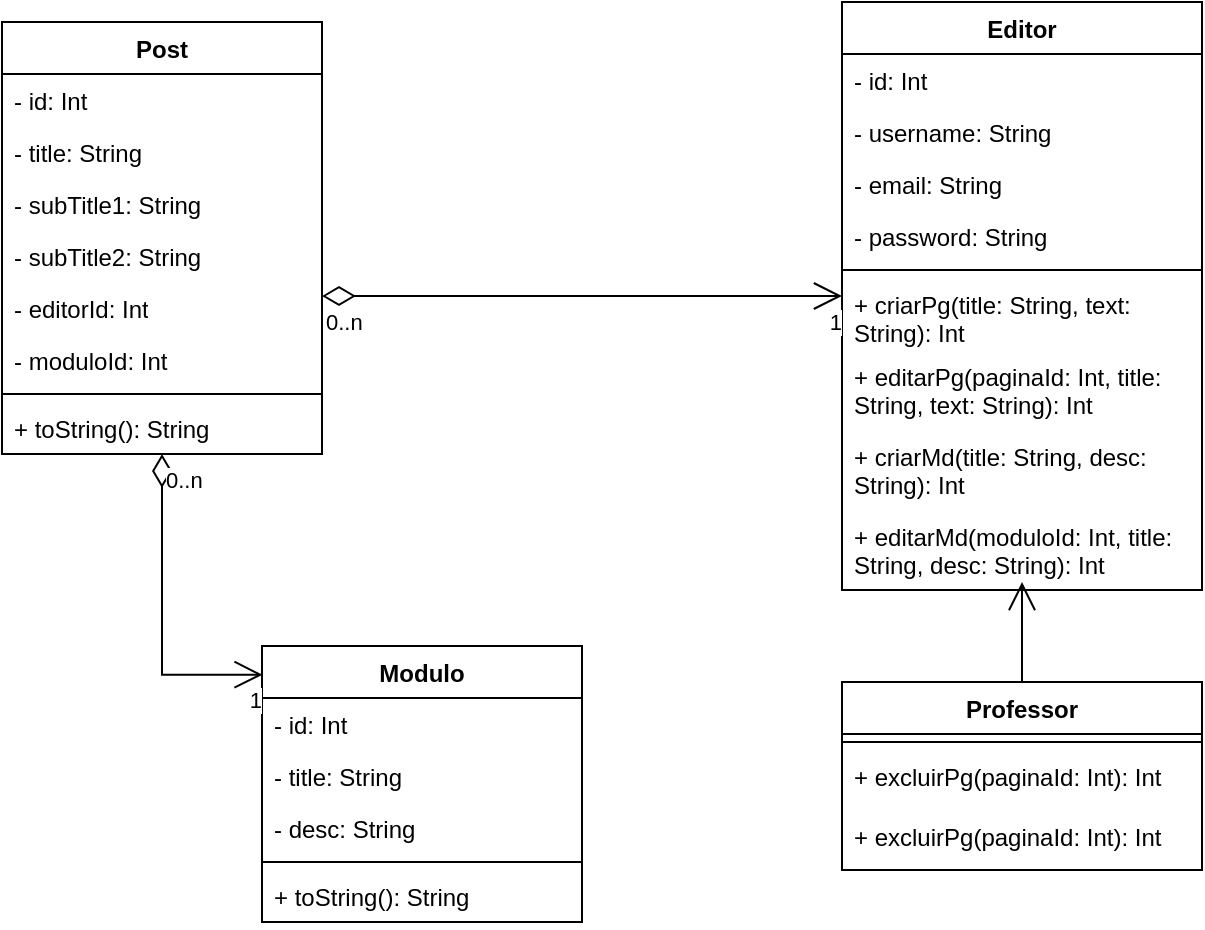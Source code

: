 <mxfile version="23.1.2" type="github">
  <diagram name="Page-1" id="c4acf3e9-155e-7222-9cf6-157b1a14988f">
    <mxGraphModel dx="875" dy="464" grid="1" gridSize="10" guides="1" tooltips="1" connect="1" arrows="1" fold="1" page="1" pageScale="1" pageWidth="850" pageHeight="1100" background="none" math="0" shadow="0">
      <root>
        <mxCell id="0" />
        <mxCell id="1" parent="0" />
        <mxCell id="5d2195bd80daf111-41" style="edgeStyle=orthogonalEdgeStyle;rounded=0;html=1;dashed=1;labelBackgroundColor=none;startFill=0;endArrow=open;endFill=0;endSize=10;fontFamily=Verdana;fontSize=10;" parent="1" source="5d2195bd80daf111-5" edge="1">
          <mxGeometry relative="1" as="geometry">
            <Array as="points" />
            <mxPoint x="730" y="628" as="targetPoint" />
          </mxGeometry>
        </mxCell>
        <mxCell id="5d2195bd80daf111-26" style="edgeStyle=orthogonalEdgeStyle;rounded=0;html=1;dashed=1;labelBackgroundColor=none;startFill=0;endArrow=open;endFill=0;endSize=10;fontFamily=Verdana;fontSize=10;" parent="1" target="5d2195bd80daf111-17" edge="1">
          <mxGeometry relative="1" as="geometry">
            <Array as="points" />
            <mxPoint x="640" y="300" as="sourcePoint" />
          </mxGeometry>
        </mxCell>
        <mxCell id="5d2195bd80daf111-22" style="edgeStyle=orthogonalEdgeStyle;rounded=0;html=1;exitX=1;exitY=0.75;dashed=1;labelBackgroundColor=none;startFill=0;endArrow=open;endFill=0;endSize=10;fontFamily=Verdana;fontSize=10;" parent="1" source="5d2195bd80daf111-18" edge="1">
          <mxGeometry relative="1" as="geometry">
            <Array as="points">
              <mxPoint x="530" y="192" />
              <mxPoint x="530" y="142" />
            </Array>
            <mxPoint x="580" y="141.941" as="targetPoint" />
          </mxGeometry>
        </mxCell>
        <mxCell id="5d2195bd80daf111-24" style="edgeStyle=orthogonalEdgeStyle;rounded=0;html=1;dashed=1;labelBackgroundColor=none;startFill=0;endArrow=open;endFill=0;endSize=10;fontFamily=Verdana;fontSize=10;" parent="1" source="5d2195bd80daf111-19" edge="1">
          <mxGeometry relative="1" as="geometry">
            <Array as="points">
              <mxPoint x="350" y="310" />
              <mxPoint x="350" y="210" />
              <mxPoint x="550" y="210" />
              <mxPoint x="550" y="160" />
            </Array>
            <mxPoint x="580" y="160.059" as="targetPoint" />
          </mxGeometry>
        </mxCell>
        <mxCell id="5d2195bd80daf111-25" style="edgeStyle=orthogonalEdgeStyle;rounded=0;html=1;dashed=1;labelBackgroundColor=none;startFill=0;endArrow=open;endFill=0;endSize=10;fontFamily=Verdana;fontSize=10;" parent="1" source="5d2195bd80daf111-19" edge="1">
          <mxGeometry relative="1" as="geometry">
            <Array as="points">
              <mxPoint x="370" y="340" />
              <mxPoint x="370" y="300" />
            </Array>
            <mxPoint x="450" y="300.059" as="targetPoint" />
          </mxGeometry>
        </mxCell>
        <mxCell id="ZHg-ixxJTeXTov7CO6b7-5" value="Editor" style="swimlane;fontStyle=1;align=center;verticalAlign=top;childLayout=stackLayout;horizontal=1;startSize=26;horizontalStack=0;resizeParent=1;resizeParentMax=0;resizeLast=0;collapsible=1;marginBottom=0;whiteSpace=wrap;html=1;" vertex="1" parent="1">
          <mxGeometry x="510" y="90" width="180" height="294" as="geometry">
            <mxRectangle x="390" y="110" width="100" height="30" as="alternateBounds" />
          </mxGeometry>
        </mxCell>
        <mxCell id="ZHg-ixxJTeXTov7CO6b7-29" value="- id: Int" style="text;strokeColor=none;fillColor=none;align=left;verticalAlign=top;spacingLeft=4;spacingRight=4;overflow=hidden;rotatable=0;points=[[0,0.5],[1,0.5]];portConstraint=eastwest;whiteSpace=wrap;html=1;" vertex="1" parent="ZHg-ixxJTeXTov7CO6b7-5">
          <mxGeometry y="26" width="180" height="26" as="geometry" />
        </mxCell>
        <mxCell id="ZHg-ixxJTeXTov7CO6b7-30" value="- username: String" style="text;strokeColor=none;fillColor=none;align=left;verticalAlign=top;spacingLeft=4;spacingRight=4;overflow=hidden;rotatable=0;points=[[0,0.5],[1,0.5]];portConstraint=eastwest;whiteSpace=wrap;html=1;" vertex="1" parent="ZHg-ixxJTeXTov7CO6b7-5">
          <mxGeometry y="52" width="180" height="26" as="geometry" />
        </mxCell>
        <mxCell id="ZHg-ixxJTeXTov7CO6b7-32" value="- email: String" style="text;strokeColor=none;fillColor=none;align=left;verticalAlign=top;spacingLeft=4;spacingRight=4;overflow=hidden;rotatable=0;points=[[0,0.5],[1,0.5]];portConstraint=eastwest;whiteSpace=wrap;html=1;" vertex="1" parent="ZHg-ixxJTeXTov7CO6b7-5">
          <mxGeometry y="78" width="180" height="26" as="geometry" />
        </mxCell>
        <mxCell id="ZHg-ixxJTeXTov7CO6b7-31" value="- password: String" style="text;strokeColor=none;fillColor=none;align=left;verticalAlign=top;spacingLeft=4;spacingRight=4;overflow=hidden;rotatable=0;points=[[0,0.5],[1,0.5]];portConstraint=eastwest;whiteSpace=wrap;html=1;" vertex="1" parent="ZHg-ixxJTeXTov7CO6b7-5">
          <mxGeometry y="104" width="180" height="26" as="geometry" />
        </mxCell>
        <mxCell id="ZHg-ixxJTeXTov7CO6b7-7" value="" style="line;strokeWidth=1;fillColor=none;align=left;verticalAlign=middle;spacingTop=-1;spacingLeft=3;spacingRight=3;rotatable=0;labelPosition=right;points=[];portConstraint=eastwest;strokeColor=inherit;" vertex="1" parent="ZHg-ixxJTeXTov7CO6b7-5">
          <mxGeometry y="130" width="180" height="8" as="geometry" />
        </mxCell>
        <mxCell id="ZHg-ixxJTeXTov7CO6b7-39" value="+ criarPg(title: String, text: String): Int" style="text;strokeColor=none;fillColor=none;align=left;verticalAlign=top;spacingLeft=4;spacingRight=4;overflow=hidden;rotatable=0;points=[[0,0.5],[1,0.5]];portConstraint=eastwest;whiteSpace=wrap;html=1;" vertex="1" parent="ZHg-ixxJTeXTov7CO6b7-5">
          <mxGeometry y="138" width="180" height="36" as="geometry" />
        </mxCell>
        <mxCell id="ZHg-ixxJTeXTov7CO6b7-40" value="+ editarPg(paginaId: Int, title: String, text: String): Int" style="text;strokeColor=none;fillColor=none;align=left;verticalAlign=top;spacingLeft=4;spacingRight=4;overflow=hidden;rotatable=0;points=[[0,0.5],[1,0.5]];portConstraint=eastwest;whiteSpace=wrap;html=1;" vertex="1" parent="ZHg-ixxJTeXTov7CO6b7-5">
          <mxGeometry y="174" width="180" height="40" as="geometry" />
        </mxCell>
        <mxCell id="ZHg-ixxJTeXTov7CO6b7-54" value="+ criarMd(title: String, desc: String): Int" style="text;strokeColor=none;fillColor=none;align=left;verticalAlign=top;spacingLeft=4;spacingRight=4;overflow=hidden;rotatable=0;points=[[0,0.5],[1,0.5]];portConstraint=eastwest;whiteSpace=wrap;html=1;" vertex="1" parent="ZHg-ixxJTeXTov7CO6b7-5">
          <mxGeometry y="214" width="180" height="40" as="geometry" />
        </mxCell>
        <mxCell id="ZHg-ixxJTeXTov7CO6b7-55" value="+ editarMd(moduloId: Int, title: String, desc: String): Int" style="text;strokeColor=none;fillColor=none;align=left;verticalAlign=top;spacingLeft=4;spacingRight=4;overflow=hidden;rotatable=0;points=[[0,0.5],[1,0.5]];portConstraint=eastwest;whiteSpace=wrap;html=1;" vertex="1" parent="ZHg-ixxJTeXTov7CO6b7-5">
          <mxGeometry y="254" width="180" height="40" as="geometry" />
        </mxCell>
        <mxCell id="ZHg-ixxJTeXTov7CO6b7-12" value="Professor" style="swimlane;fontStyle=1;align=center;verticalAlign=top;childLayout=stackLayout;horizontal=1;startSize=26;horizontalStack=0;resizeParent=1;resizeParentMax=0;resizeLast=0;collapsible=1;marginBottom=0;whiteSpace=wrap;html=1;" vertex="1" parent="1">
          <mxGeometry x="510" y="430" width="180" height="94" as="geometry" />
        </mxCell>
        <mxCell id="ZHg-ixxJTeXTov7CO6b7-14" value="" style="line;strokeWidth=1;fillColor=none;align=left;verticalAlign=middle;spacingTop=-1;spacingLeft=3;spacingRight=3;rotatable=0;labelPosition=right;points=[];portConstraint=eastwest;strokeColor=inherit;" vertex="1" parent="ZHg-ixxJTeXTov7CO6b7-12">
          <mxGeometry y="26" width="180" height="8" as="geometry" />
        </mxCell>
        <mxCell id="ZHg-ixxJTeXTov7CO6b7-34" value="+ excluirPg(paginaId: Int): Int" style="text;strokeColor=none;fillColor=none;align=left;verticalAlign=top;spacingLeft=4;spacingRight=4;overflow=hidden;rotatable=0;points=[[0,0.5],[1,0.5]];portConstraint=eastwest;whiteSpace=wrap;html=1;" vertex="1" parent="ZHg-ixxJTeXTov7CO6b7-12">
          <mxGeometry y="34" width="180" height="30" as="geometry" />
        </mxCell>
        <mxCell id="ZHg-ixxJTeXTov7CO6b7-56" value="+ excluirPg(paginaId: Int): Int" style="text;strokeColor=none;fillColor=none;align=left;verticalAlign=top;spacingLeft=4;spacingRight=4;overflow=hidden;rotatable=0;points=[[0,0.5],[1,0.5]];portConstraint=eastwest;whiteSpace=wrap;html=1;" vertex="1" parent="ZHg-ixxJTeXTov7CO6b7-12">
          <mxGeometry y="64" width="180" height="30" as="geometry" />
        </mxCell>
        <mxCell id="ZHg-ixxJTeXTov7CO6b7-19" value="" style="endArrow=open;endFill=1;endSize=12;html=1;rounded=0;exitX=0.5;exitY=0;exitDx=0;exitDy=0;" edge="1" parent="1" source="ZHg-ixxJTeXTov7CO6b7-12">
          <mxGeometry width="160" relative="1" as="geometry">
            <mxPoint x="610" y="340" as="sourcePoint" />
            <mxPoint x="600" y="380" as="targetPoint" />
          </mxGeometry>
        </mxCell>
        <mxCell id="ZHg-ixxJTeXTov7CO6b7-35" value="Post" style="swimlane;fontStyle=1;align=center;verticalAlign=top;childLayout=stackLayout;horizontal=1;startSize=26;horizontalStack=0;resizeParent=1;resizeParentMax=0;resizeLast=0;collapsible=1;marginBottom=0;whiteSpace=wrap;html=1;" vertex="1" parent="1">
          <mxGeometry x="90" y="100" width="160" height="216" as="geometry" />
        </mxCell>
        <mxCell id="ZHg-ixxJTeXTov7CO6b7-36" value="- id: Int" style="text;strokeColor=none;fillColor=none;align=left;verticalAlign=top;spacingLeft=4;spacingRight=4;overflow=hidden;rotatable=0;points=[[0,0.5],[1,0.5]];portConstraint=eastwest;whiteSpace=wrap;html=1;" vertex="1" parent="ZHg-ixxJTeXTov7CO6b7-35">
          <mxGeometry y="26" width="160" height="26" as="geometry" />
        </mxCell>
        <mxCell id="ZHg-ixxJTeXTov7CO6b7-42" value="- title: String" style="text;strokeColor=none;fillColor=none;align=left;verticalAlign=top;spacingLeft=4;spacingRight=4;overflow=hidden;rotatable=0;points=[[0,0.5],[1,0.5]];portConstraint=eastwest;whiteSpace=wrap;html=1;" vertex="1" parent="ZHg-ixxJTeXTov7CO6b7-35">
          <mxGeometry y="52" width="160" height="26" as="geometry" />
        </mxCell>
        <mxCell id="ZHg-ixxJTeXTov7CO6b7-41" value="- subTitle1: String" style="text;strokeColor=none;fillColor=none;align=left;verticalAlign=top;spacingLeft=4;spacingRight=4;overflow=hidden;rotatable=0;points=[[0,0.5],[1,0.5]];portConstraint=eastwest;whiteSpace=wrap;html=1;" vertex="1" parent="ZHg-ixxJTeXTov7CO6b7-35">
          <mxGeometry y="78" width="160" height="26" as="geometry" />
        </mxCell>
        <mxCell id="ZHg-ixxJTeXTov7CO6b7-43" value="- subTitle2: String" style="text;strokeColor=none;fillColor=none;align=left;verticalAlign=top;spacingLeft=4;spacingRight=4;overflow=hidden;rotatable=0;points=[[0,0.5],[1,0.5]];portConstraint=eastwest;whiteSpace=wrap;html=1;" vertex="1" parent="ZHg-ixxJTeXTov7CO6b7-35">
          <mxGeometry y="104" width="160" height="26" as="geometry" />
        </mxCell>
        <mxCell id="ZHg-ixxJTeXTov7CO6b7-44" value="- editorId: Int" style="text;strokeColor=none;fillColor=none;align=left;verticalAlign=top;spacingLeft=4;spacingRight=4;overflow=hidden;rotatable=0;points=[[0,0.5],[1,0.5]];portConstraint=eastwest;whiteSpace=wrap;html=1;" vertex="1" parent="ZHg-ixxJTeXTov7CO6b7-35">
          <mxGeometry y="130" width="160" height="26" as="geometry" />
        </mxCell>
        <mxCell id="ZHg-ixxJTeXTov7CO6b7-57" value="- moduloId: Int" style="text;strokeColor=none;fillColor=none;align=left;verticalAlign=top;spacingLeft=4;spacingRight=4;overflow=hidden;rotatable=0;points=[[0,0.5],[1,0.5]];portConstraint=eastwest;whiteSpace=wrap;html=1;" vertex="1" parent="ZHg-ixxJTeXTov7CO6b7-35">
          <mxGeometry y="156" width="160" height="26" as="geometry" />
        </mxCell>
        <mxCell id="ZHg-ixxJTeXTov7CO6b7-37" value="" style="line;strokeWidth=1;fillColor=none;align=left;verticalAlign=middle;spacingTop=-1;spacingLeft=3;spacingRight=3;rotatable=0;labelPosition=right;points=[];portConstraint=eastwest;strokeColor=inherit;" vertex="1" parent="ZHg-ixxJTeXTov7CO6b7-35">
          <mxGeometry y="182" width="160" height="8" as="geometry" />
        </mxCell>
        <mxCell id="ZHg-ixxJTeXTov7CO6b7-38" value="+ toString(): String" style="text;strokeColor=none;fillColor=none;align=left;verticalAlign=top;spacingLeft=4;spacingRight=4;overflow=hidden;rotatable=0;points=[[0,0.5],[1,0.5]];portConstraint=eastwest;whiteSpace=wrap;html=1;" vertex="1" parent="ZHg-ixxJTeXTov7CO6b7-35">
          <mxGeometry y="190" width="160" height="26" as="geometry" />
        </mxCell>
        <mxCell id="ZHg-ixxJTeXTov7CO6b7-45" value="Modulo" style="swimlane;fontStyle=1;align=center;verticalAlign=top;childLayout=stackLayout;horizontal=1;startSize=26;horizontalStack=0;resizeParent=1;resizeParentMax=0;resizeLast=0;collapsible=1;marginBottom=0;whiteSpace=wrap;html=1;" vertex="1" parent="1">
          <mxGeometry x="220" y="412" width="160" height="138" as="geometry" />
        </mxCell>
        <mxCell id="ZHg-ixxJTeXTov7CO6b7-46" value="- id: Int" style="text;strokeColor=none;fillColor=none;align=left;verticalAlign=top;spacingLeft=4;spacingRight=4;overflow=hidden;rotatable=0;points=[[0,0.5],[1,0.5]];portConstraint=eastwest;whiteSpace=wrap;html=1;" vertex="1" parent="ZHg-ixxJTeXTov7CO6b7-45">
          <mxGeometry y="26" width="160" height="26" as="geometry" />
        </mxCell>
        <mxCell id="ZHg-ixxJTeXTov7CO6b7-52" value="- title: String" style="text;strokeColor=none;fillColor=none;align=left;verticalAlign=top;spacingLeft=4;spacingRight=4;overflow=hidden;rotatable=0;points=[[0,0.5],[1,0.5]];portConstraint=eastwest;whiteSpace=wrap;html=1;" vertex="1" parent="ZHg-ixxJTeXTov7CO6b7-45">
          <mxGeometry y="52" width="160" height="26" as="geometry" />
        </mxCell>
        <mxCell id="ZHg-ixxJTeXTov7CO6b7-53" value="- desc: String" style="text;strokeColor=none;fillColor=none;align=left;verticalAlign=top;spacingLeft=4;spacingRight=4;overflow=hidden;rotatable=0;points=[[0,0.5],[1,0.5]];portConstraint=eastwest;whiteSpace=wrap;html=1;" vertex="1" parent="ZHg-ixxJTeXTov7CO6b7-45">
          <mxGeometry y="78" width="160" height="26" as="geometry" />
        </mxCell>
        <mxCell id="ZHg-ixxJTeXTov7CO6b7-47" value="" style="line;strokeWidth=1;fillColor=none;align=left;verticalAlign=middle;spacingTop=-1;spacingLeft=3;spacingRight=3;rotatable=0;labelPosition=right;points=[];portConstraint=eastwest;strokeColor=inherit;" vertex="1" parent="ZHg-ixxJTeXTov7CO6b7-45">
          <mxGeometry y="104" width="160" height="8" as="geometry" />
        </mxCell>
        <mxCell id="ZHg-ixxJTeXTov7CO6b7-48" value="+ toString(): String" style="text;strokeColor=none;fillColor=none;align=left;verticalAlign=top;spacingLeft=4;spacingRight=4;overflow=hidden;rotatable=0;points=[[0,0.5],[1,0.5]];portConstraint=eastwest;whiteSpace=wrap;html=1;" vertex="1" parent="ZHg-ixxJTeXTov7CO6b7-45">
          <mxGeometry y="112" width="160" height="26" as="geometry" />
        </mxCell>
        <mxCell id="ZHg-ixxJTeXTov7CO6b7-59" value="" style="endArrow=open;html=1;endSize=12;startArrow=diamondThin;startSize=14;startFill=0;edgeStyle=orthogonalEdgeStyle;rounded=0;" edge="1" parent="1" source="ZHg-ixxJTeXTov7CO6b7-35" target="ZHg-ixxJTeXTov7CO6b7-5">
          <mxGeometry relative="1" as="geometry">
            <mxPoint x="320" y="230" as="sourcePoint" />
            <mxPoint x="480" y="230" as="targetPoint" />
            <Array as="points">
              <mxPoint x="340" y="237" />
              <mxPoint x="340" y="237" />
            </Array>
          </mxGeometry>
        </mxCell>
        <mxCell id="ZHg-ixxJTeXTov7CO6b7-60" value="0..n" style="edgeLabel;resizable=0;html=1;align=left;verticalAlign=top;" connectable="0" vertex="1" parent="ZHg-ixxJTeXTov7CO6b7-59">
          <mxGeometry x="-1" relative="1" as="geometry" />
        </mxCell>
        <mxCell id="ZHg-ixxJTeXTov7CO6b7-61" value="1" style="edgeLabel;resizable=0;html=1;align=right;verticalAlign=top;" connectable="0" vertex="1" parent="ZHg-ixxJTeXTov7CO6b7-59">
          <mxGeometry x="1" relative="1" as="geometry" />
        </mxCell>
        <mxCell id="ZHg-ixxJTeXTov7CO6b7-62" value="" style="endArrow=open;html=1;endSize=12;startArrow=diamondThin;startSize=14;startFill=0;edgeStyle=orthogonalEdgeStyle;rounded=0;entryX=0.002;entryY=0.104;entryDx=0;entryDy=0;entryPerimeter=0;" edge="1" parent="1" source="ZHg-ixxJTeXTov7CO6b7-35" target="ZHg-ixxJTeXTov7CO6b7-45">
          <mxGeometry relative="1" as="geometry">
            <mxPoint x="330" y="310" as="sourcePoint" />
            <mxPoint x="110" y="460" as="targetPoint" />
          </mxGeometry>
        </mxCell>
        <mxCell id="ZHg-ixxJTeXTov7CO6b7-63" value="0..n" style="edgeLabel;resizable=0;html=1;align=left;verticalAlign=top;" connectable="0" vertex="1" parent="ZHg-ixxJTeXTov7CO6b7-62">
          <mxGeometry x="-1" relative="1" as="geometry" />
        </mxCell>
        <mxCell id="ZHg-ixxJTeXTov7CO6b7-64" value="1" style="edgeLabel;resizable=0;html=1;align=right;verticalAlign=top;" connectable="0" vertex="1" parent="ZHg-ixxJTeXTov7CO6b7-62">
          <mxGeometry x="1" relative="1" as="geometry" />
        </mxCell>
      </root>
    </mxGraphModel>
  </diagram>
</mxfile>
